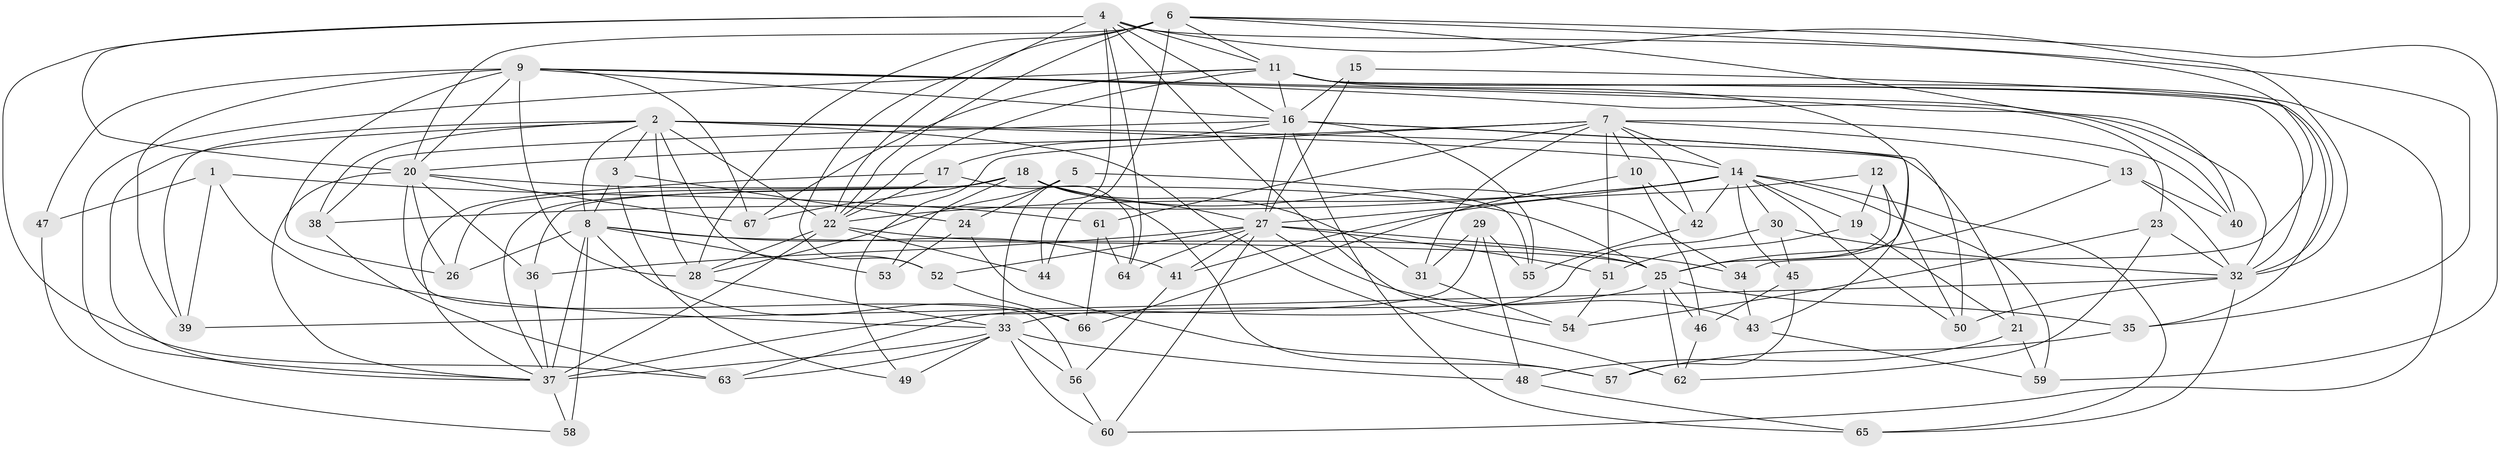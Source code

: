 // original degree distribution, {4: 1.0}
// Generated by graph-tools (version 1.1) at 2025/37/03/09/25 02:37:55]
// undirected, 67 vertices, 185 edges
graph export_dot {
graph [start="1"]
  node [color=gray90,style=filled];
  1;
  2;
  3;
  4;
  5;
  6;
  7;
  8;
  9;
  10;
  11;
  12;
  13;
  14;
  15;
  16;
  17;
  18;
  19;
  20;
  21;
  22;
  23;
  24;
  25;
  26;
  27;
  28;
  29;
  30;
  31;
  32;
  33;
  34;
  35;
  36;
  37;
  38;
  39;
  40;
  41;
  42;
  43;
  44;
  45;
  46;
  47;
  48;
  49;
  50;
  51;
  52;
  53;
  54;
  55;
  56;
  57;
  58;
  59;
  60;
  61;
  62;
  63;
  64;
  65;
  66;
  67;
  1 -- 33 [weight=1.0];
  1 -- 39 [weight=1.0];
  1 -- 47 [weight=1.0];
  1 -- 61 [weight=1.0];
  2 -- 3 [weight=1.0];
  2 -- 8 [weight=1.0];
  2 -- 14 [weight=1.0];
  2 -- 21 [weight=1.0];
  2 -- 22 [weight=1.0];
  2 -- 28 [weight=2.0];
  2 -- 37 [weight=1.0];
  2 -- 38 [weight=1.0];
  2 -- 39 [weight=1.0];
  2 -- 52 [weight=1.0];
  2 -- 62 [weight=1.0];
  3 -- 8 [weight=1.0];
  3 -- 24 [weight=1.0];
  3 -- 49 [weight=1.0];
  4 -- 11 [weight=1.0];
  4 -- 16 [weight=1.0];
  4 -- 20 [weight=1.0];
  4 -- 22 [weight=1.0];
  4 -- 32 [weight=1.0];
  4 -- 34 [weight=1.0];
  4 -- 44 [weight=1.0];
  4 -- 54 [weight=1.0];
  4 -- 63 [weight=1.0];
  4 -- 64 [weight=1.0];
  5 -- 24 [weight=1.0];
  5 -- 28 [weight=1.0];
  5 -- 33 [weight=1.0];
  5 -- 55 [weight=1.0];
  6 -- 11 [weight=1.0];
  6 -- 20 [weight=1.0];
  6 -- 22 [weight=1.0];
  6 -- 28 [weight=1.0];
  6 -- 35 [weight=1.0];
  6 -- 40 [weight=1.0];
  6 -- 44 [weight=2.0];
  6 -- 52 [weight=1.0];
  6 -- 59 [weight=1.0];
  7 -- 10 [weight=1.0];
  7 -- 13 [weight=1.0];
  7 -- 14 [weight=1.0];
  7 -- 20 [weight=1.0];
  7 -- 31 [weight=1.0];
  7 -- 40 [weight=1.0];
  7 -- 42 [weight=1.0];
  7 -- 49 [weight=1.0];
  7 -- 51 [weight=1.0];
  7 -- 61 [weight=1.0];
  8 -- 25 [weight=2.0];
  8 -- 26 [weight=1.0];
  8 -- 37 [weight=2.0];
  8 -- 41 [weight=1.0];
  8 -- 53 [weight=1.0];
  8 -- 58 [weight=2.0];
  8 -- 66 [weight=1.0];
  9 -- 16 [weight=1.0];
  9 -- 20 [weight=1.0];
  9 -- 23 [weight=1.0];
  9 -- 26 [weight=1.0];
  9 -- 28 [weight=2.0];
  9 -- 32 [weight=1.0];
  9 -- 39 [weight=1.0];
  9 -- 40 [weight=1.0];
  9 -- 47 [weight=2.0];
  9 -- 67 [weight=1.0];
  10 -- 42 [weight=1.0];
  10 -- 46 [weight=1.0];
  10 -- 66 [weight=1.0];
  11 -- 16 [weight=1.0];
  11 -- 22 [weight=1.0];
  11 -- 25 [weight=1.0];
  11 -- 32 [weight=1.0];
  11 -- 35 [weight=1.0];
  11 -- 37 [weight=1.0];
  11 -- 60 [weight=1.0];
  11 -- 67 [weight=1.0];
  12 -- 19 [weight=1.0];
  12 -- 25 [weight=1.0];
  12 -- 41 [weight=1.0];
  12 -- 50 [weight=1.0];
  13 -- 25 [weight=1.0];
  13 -- 32 [weight=1.0];
  13 -- 40 [weight=1.0];
  14 -- 19 [weight=1.0];
  14 -- 22 [weight=1.0];
  14 -- 27 [weight=1.0];
  14 -- 30 [weight=1.0];
  14 -- 38 [weight=1.0];
  14 -- 42 [weight=1.0];
  14 -- 45 [weight=1.0];
  14 -- 50 [weight=1.0];
  14 -- 59 [weight=1.0];
  14 -- 65 [weight=1.0];
  15 -- 16 [weight=2.0];
  15 -- 27 [weight=1.0];
  15 -- 32 [weight=1.0];
  16 -- 17 [weight=1.0];
  16 -- 27 [weight=1.0];
  16 -- 38 [weight=1.0];
  16 -- 43 [weight=1.0];
  16 -- 50 [weight=1.0];
  16 -- 55 [weight=1.0];
  16 -- 65 [weight=1.0];
  17 -- 22 [weight=1.0];
  17 -- 37 [weight=1.0];
  17 -- 64 [weight=1.0];
  18 -- 26 [weight=1.0];
  18 -- 27 [weight=1.0];
  18 -- 31 [weight=1.0];
  18 -- 34 [weight=1.0];
  18 -- 36 [weight=1.0];
  18 -- 37 [weight=1.0];
  18 -- 53 [weight=2.0];
  18 -- 57 [weight=1.0];
  18 -- 67 [weight=1.0];
  19 -- 21 [weight=1.0];
  19 -- 51 [weight=1.0];
  20 -- 25 [weight=1.0];
  20 -- 26 [weight=1.0];
  20 -- 36 [weight=1.0];
  20 -- 37 [weight=1.0];
  20 -- 56 [weight=1.0];
  20 -- 67 [weight=1.0];
  21 -- 48 [weight=1.0];
  21 -- 59 [weight=1.0];
  22 -- 25 [weight=1.0];
  22 -- 28 [weight=1.0];
  22 -- 37 [weight=1.0];
  22 -- 44 [weight=1.0];
  23 -- 32 [weight=1.0];
  23 -- 54 [weight=1.0];
  23 -- 62 [weight=1.0];
  24 -- 53 [weight=1.0];
  24 -- 57 [weight=1.0];
  25 -- 33 [weight=2.0];
  25 -- 35 [weight=1.0];
  25 -- 46 [weight=1.0];
  25 -- 62 [weight=1.0];
  27 -- 34 [weight=1.0];
  27 -- 36 [weight=1.0];
  27 -- 41 [weight=1.0];
  27 -- 43 [weight=1.0];
  27 -- 51 [weight=1.0];
  27 -- 52 [weight=1.0];
  27 -- 60 [weight=1.0];
  27 -- 64 [weight=1.0];
  28 -- 33 [weight=1.0];
  29 -- 31 [weight=1.0];
  29 -- 37 [weight=1.0];
  29 -- 48 [weight=1.0];
  29 -- 55 [weight=1.0];
  30 -- 32 [weight=1.0];
  30 -- 45 [weight=1.0];
  30 -- 63 [weight=1.0];
  31 -- 54 [weight=1.0];
  32 -- 39 [weight=1.0];
  32 -- 50 [weight=1.0];
  32 -- 65 [weight=1.0];
  33 -- 37 [weight=1.0];
  33 -- 48 [weight=1.0];
  33 -- 49 [weight=2.0];
  33 -- 56 [weight=1.0];
  33 -- 60 [weight=1.0];
  33 -- 63 [weight=1.0];
  34 -- 43 [weight=1.0];
  35 -- 57 [weight=1.0];
  36 -- 37 [weight=1.0];
  37 -- 58 [weight=1.0];
  38 -- 63 [weight=1.0];
  41 -- 56 [weight=1.0];
  42 -- 55 [weight=1.0];
  43 -- 59 [weight=1.0];
  45 -- 46 [weight=1.0];
  45 -- 57 [weight=1.0];
  46 -- 62 [weight=1.0];
  47 -- 58 [weight=1.0];
  48 -- 65 [weight=1.0];
  51 -- 54 [weight=1.0];
  52 -- 66 [weight=1.0];
  56 -- 60 [weight=1.0];
  61 -- 64 [weight=1.0];
  61 -- 66 [weight=1.0];
}

